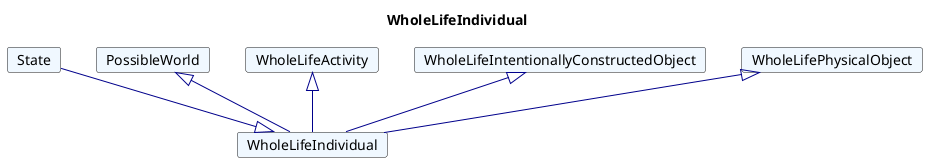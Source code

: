 @startuml
Title WholeLifeIndividual 

Card WholeLifeIndividual #F0F8FF [
WholeLifeIndividual
]
Card State #F0F8FF [
State
]
State --|> WholeLifeIndividual  #00008B 
Card PossibleWorld #F0F8FF [
PossibleWorld
]
PossibleWorld <|-- WholeLifeIndividual  #00008B 
Card WholeLifeActivity #F0F8FF [
WholeLifeActivity
]
WholeLifeActivity <|-- WholeLifeIndividual  #00008B 
Card WholeLifeIntentionallyConstructedObject #F0F8FF [
WholeLifeIntentionallyConstructedObject
]
WholeLifeIntentionallyConstructedObject <|-- WholeLifeIndividual  #00008B 
Card WholeLifePhysicalObject #F0F8FF [
WholeLifePhysicalObject
]
WholeLifePhysicalObject <|-- WholeLifeIndividual  #00008B 
@enduml